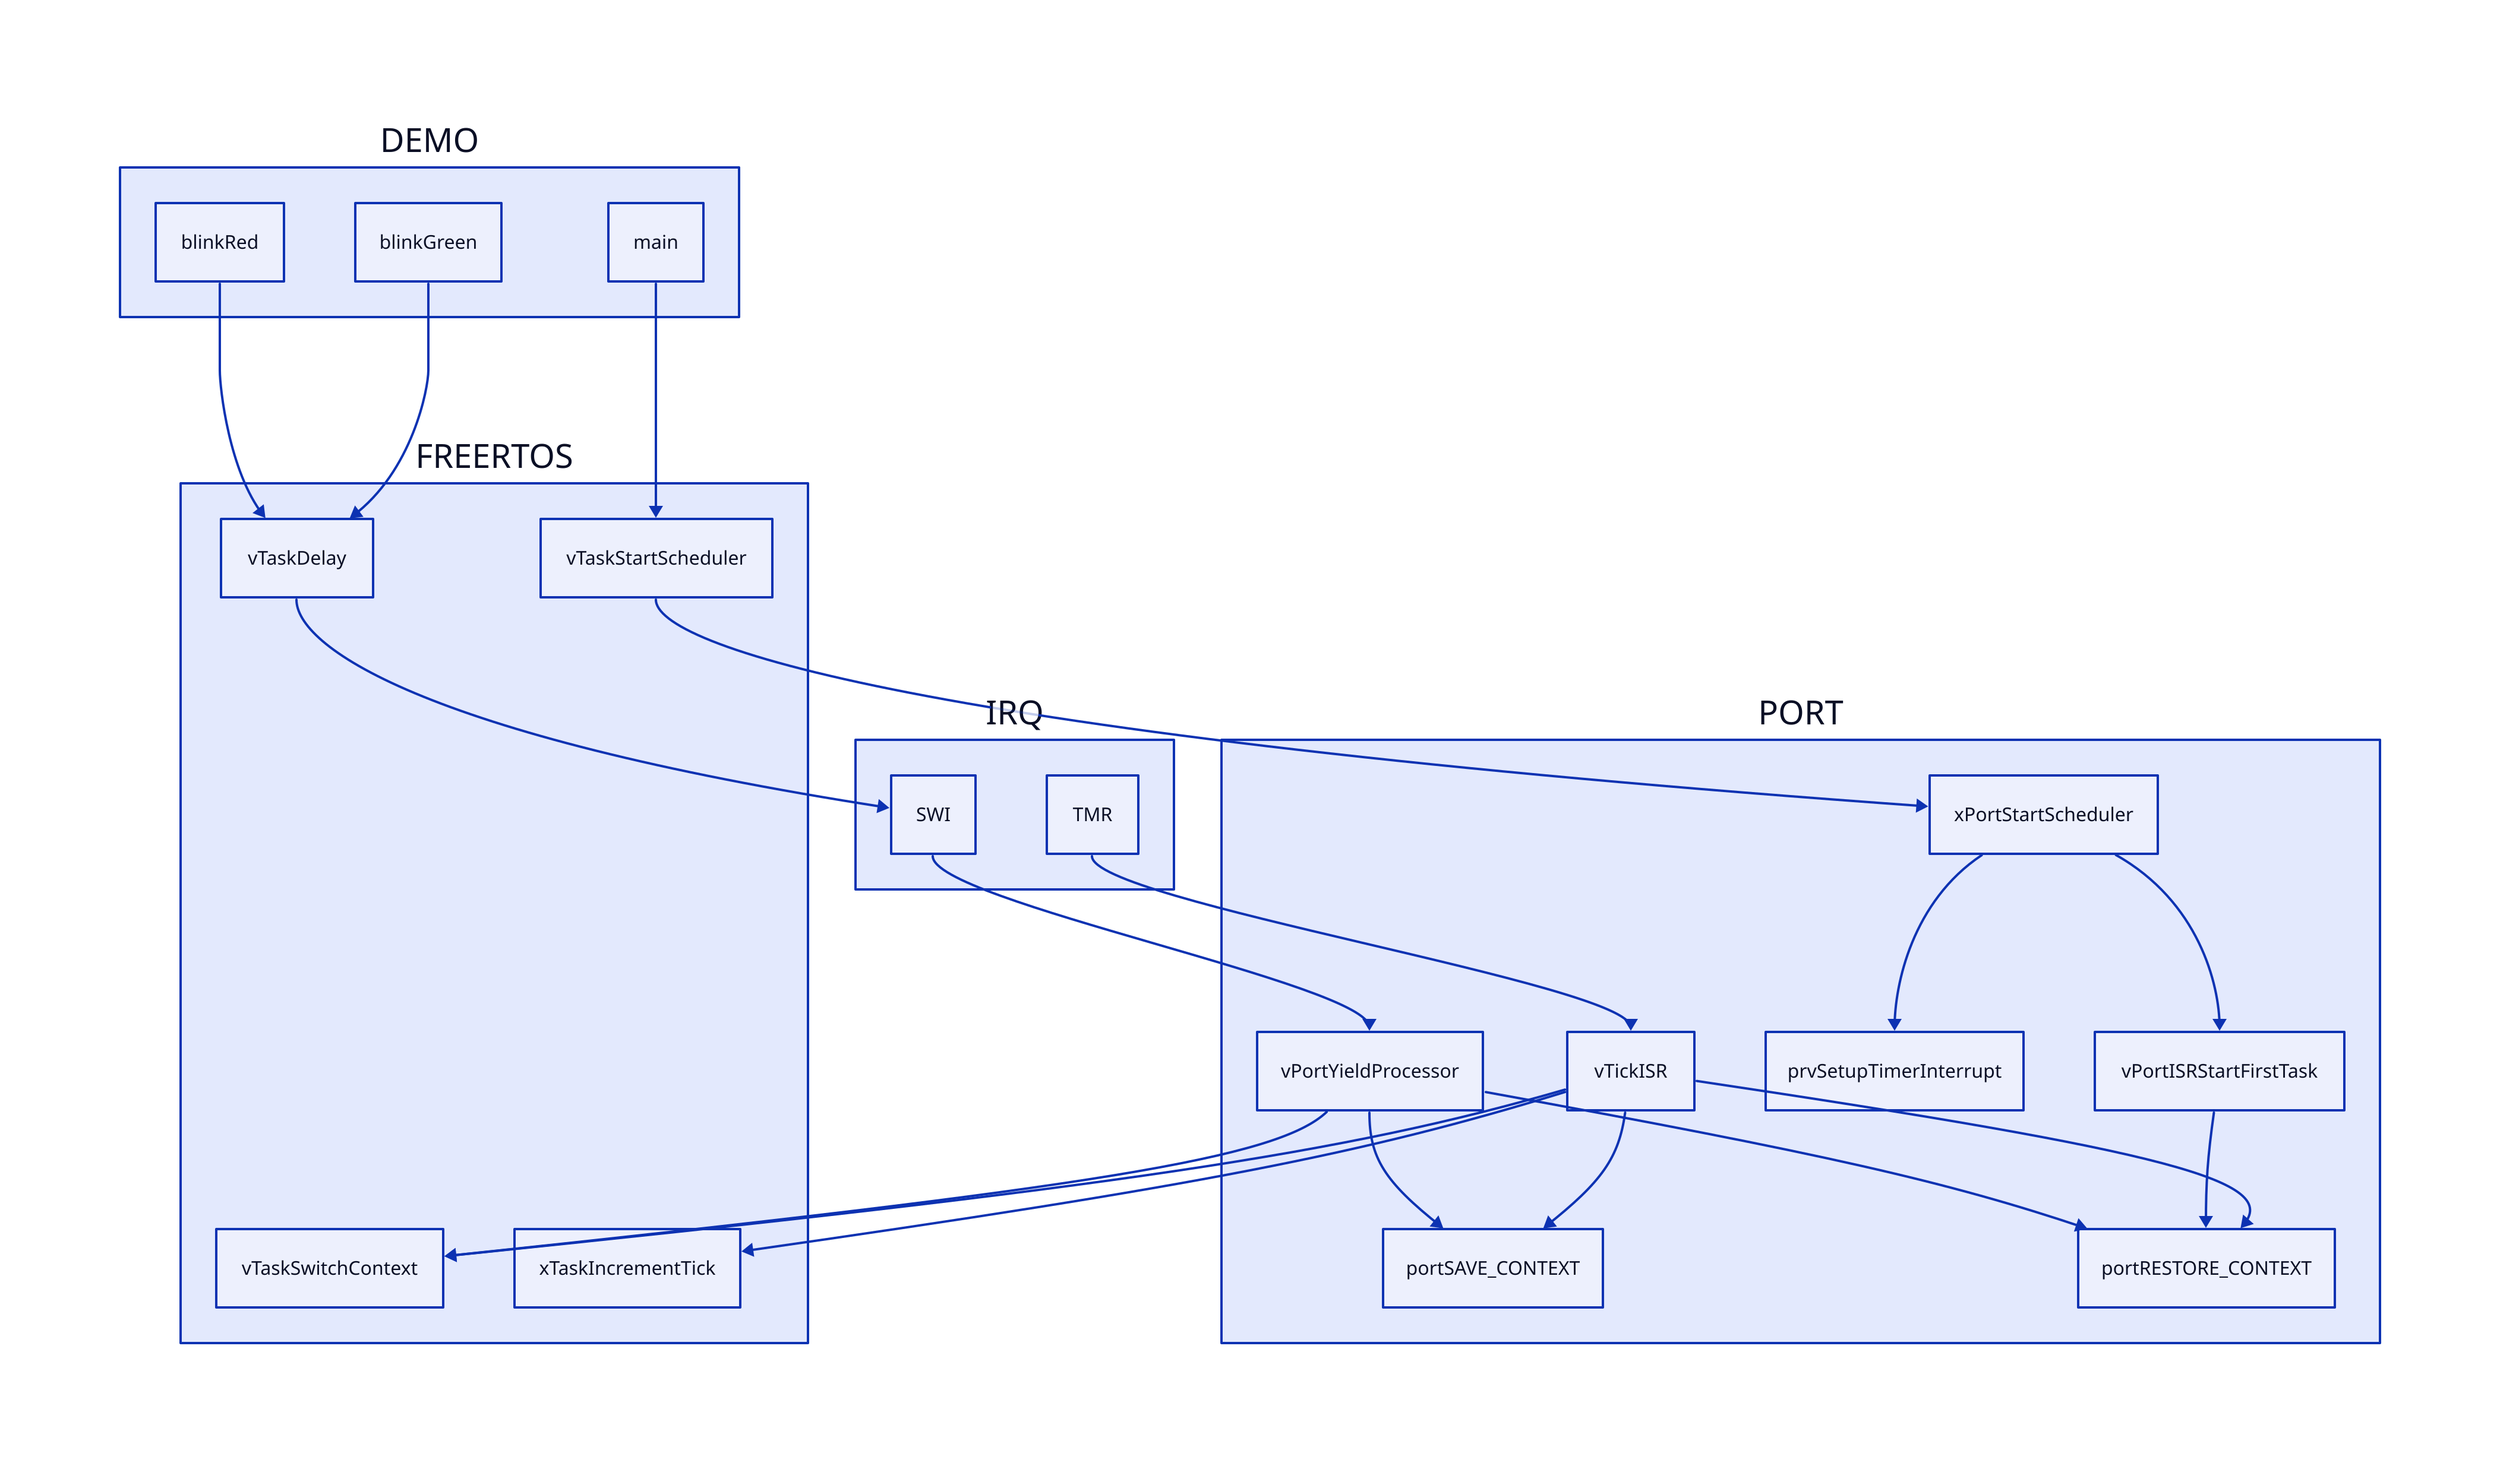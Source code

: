 DEMO {
    main
    blinkRed
    blinkGreen
}

IRQ {
    SWI -> _.PORT.vPortYieldProcessor
    TMR -> _.PORT.vTickISR
}

FREERTOS {
    vTaskStartScheduler
    vTaskSwitchContext
    xTaskIncrementTick
    vTaskDelay
}

PORT {
    xPortStartScheduler
    prvSetupTimerInterrupt
    vPortISRStartFirstTask
    portSAVE_CONTEXT
    portRESTORE_CONTEXT
    vTickISR
    vPortYieldProcessor

    vPortYieldProcessor -> portSAVE_CONTEXT
    vPortYieldProcessor -> _.FREERTOS.vTaskSwitchContext
    vPortYieldProcessor -> portRESTORE_CONTEXT
}


DEMO.main -> FREERTOS.vTaskStartScheduler
FREERTOS.vTaskStartScheduler -> PORT.xPortStartScheduler
PORT.xPortStartScheduler -> PORT.prvSetupTimerInterrupt
PORT.xPortStartScheduler -> PORT.vPortISRStartFirstTask
PORT.vPortISRStartFirstTask -> PORT.portRESTORE_CONTEXT

PORT.vTickISR -> PORT.portSAVE_CONTEXT
PORT.vTickISR -> PORT.portRESTORE_CONTEXT
PORT.vTickISR -> FREERTOS.xTaskIncrementTick
PORT.vTickISR -> FREERTOS.vTaskSwitchContext

DEMO.blinkRed -> FREERTOS.vTaskDelay
DEMO.blinkGreen -> FREERTOS.vTaskDelay
FREERTOS.vTaskDelay -> IRQ.SWI

